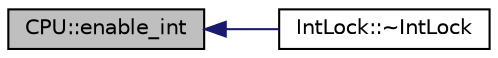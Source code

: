 digraph G
{
  bgcolor="transparent";
  edge [fontname="Helvetica",fontsize="10",labelfontname="Helvetica",labelfontsize="10"];
  node [fontname="Helvetica",fontsize="10",shape=record];
  rankdir="LR";
  Node1 [label="CPU::enable_int",height=0.2,width=0.4,color="black", fillcolor="grey75", style="filled" fontcolor="black"];
  Node1 -> Node2 [dir="back",color="midnightblue",fontsize="10",style="solid",fontname="Helvetica"];
  Node2 [label="IntLock::~IntLock",height=0.2,width=0.4,color="black",URL="$classIntLock.html#adb91a60672a532b805cdf428e7664049",tooltip="Desctructor restoring interrupt state."];
}
